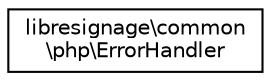 digraph "Graphical Class Hierarchy"
{
  edge [fontname="Helvetica",fontsize="10",labelfontname="Helvetica",labelfontsize="10"];
  node [fontname="Helvetica",fontsize="10",shape=record];
  rankdir="LR";
  Node0 [label="libresignage\\common\l\\php\\ErrorHandler",height=0.2,width=0.4,color="black", fillcolor="white", style="filled",URL="$classlibresignage_1_1common_1_1php_1_1ErrorHandler.html"];
}
